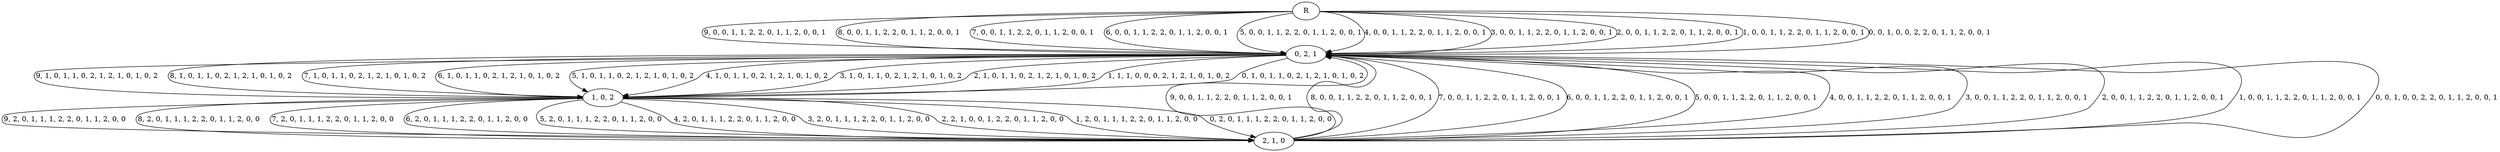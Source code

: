 # I D0 A0 MISS GAME_OVER _V0 _V1 _V2 _V3 _V4 _V5 _V6 _V7 _V8
# _V2 _V5 _V8
digraph "StCSP" {
0 [label="R"];
0 -> 1 [label="9, 0, 0, 1, 1, 2, 2, 0, 1, 1, 2, 0, 0, 1"];
1 [label="0, 2, 1"];
1 -> 2 [label="9, 1, 0, 1, 1, 0, 2, 1, 2, 1, 0, 1, 0, 2"];
2 [label="1, 0, 2"];
2 -> 3 [label="9, 2, 0, 1, 1, 1, 2, 2, 0, 1, 1, 2, 0, 0"];
3 [label="2, 1, 0"];
3 -> 1 [label="9, 0, 0, 1, 1, 2, 2, 0, 1, 1, 2, 0, 0, 1"];
3 -> 1 [label="8, 0, 0, 1, 1, 2, 2, 0, 1, 1, 2, 0, 0, 1"];
3 -> 1 [label="7, 0, 0, 1, 1, 2, 2, 0, 1, 1, 2, 0, 0, 1"];
3 -> 1 [label="6, 0, 0, 1, 1, 2, 2, 0, 1, 1, 2, 0, 0, 1"];
3 -> 1 [label="5, 0, 0, 1, 1, 2, 2, 0, 1, 1, 2, 0, 0, 1"];
3 -> 1 [label="4, 0, 0, 1, 1, 2, 2, 0, 1, 1, 2, 0, 0, 1"];
3 -> 1 [label="3, 0, 0, 1, 1, 2, 2, 0, 1, 1, 2, 0, 0, 1"];
3 -> 1 [label="2, 0, 0, 1, 1, 2, 2, 0, 1, 1, 2, 0, 0, 1"];
3 -> 1 [label="1, 0, 0, 1, 1, 2, 2, 0, 1, 1, 2, 0, 0, 1"];
3 -> 1 [label="0, 0, 1, 0, 0, 2, 2, 0, 1, 1, 2, 0, 0, 1"];
2 -> 3 [label="8, 2, 0, 1, 1, 1, 2, 2, 0, 1, 1, 2, 0, 0"];
2 -> 3 [label="7, 2, 0, 1, 1, 1, 2, 2, 0, 1, 1, 2, 0, 0"];
2 -> 3 [label="6, 2, 0, 1, 1, 1, 2, 2, 0, 1, 1, 2, 0, 0"];
2 -> 3 [label="5, 2, 0, 1, 1, 1, 2, 2, 0, 1, 1, 2, 0, 0"];
2 -> 3 [label="4, 2, 0, 1, 1, 1, 2, 2, 0, 1, 1, 2, 0, 0"];
2 -> 3 [label="3, 2, 0, 1, 1, 1, 2, 2, 0, 1, 1, 2, 0, 0"];
2 -> 3 [label="2, 2, 1, 0, 0, 1, 2, 2, 0, 1, 1, 2, 0, 0"];
2 -> 3 [label="1, 2, 0, 1, 1, 1, 2, 2, 0, 1, 1, 2, 0, 0"];
2 -> 3 [label="0, 2, 0, 1, 1, 1, 2, 2, 0, 1, 1, 2, 0, 0"];
1 -> 2 [label="8, 1, 0, 1, 1, 0, 2, 1, 2, 1, 0, 1, 0, 2"];
1 -> 2 [label="7, 1, 0, 1, 1, 0, 2, 1, 2, 1, 0, 1, 0, 2"];
1 -> 2 [label="6, 1, 0, 1, 1, 0, 2, 1, 2, 1, 0, 1, 0, 2"];
1 -> 2 [label="5, 1, 0, 1, 1, 0, 2, 1, 2, 1, 0, 1, 0, 2"];
1 -> 2 [label="4, 1, 0, 1, 1, 0, 2, 1, 2, 1, 0, 1, 0, 2"];
1 -> 2 [label="3, 1, 0, 1, 1, 0, 2, 1, 2, 1, 0, 1, 0, 2"];
1 -> 2 [label="2, 1, 0, 1, 1, 0, 2, 1, 2, 1, 0, 1, 0, 2"];
1 -> 2 [label="1, 1, 1, 0, 0, 0, 2, 1, 2, 1, 0, 1, 0, 2"];
1 -> 2 [label="0, 1, 0, 1, 1, 0, 2, 1, 2, 1, 0, 1, 0, 2"];
0 -> 1 [label="8, 0, 0, 1, 1, 2, 2, 0, 1, 1, 2, 0, 0, 1"];
0 -> 1 [label="7, 0, 0, 1, 1, 2, 2, 0, 1, 1, 2, 0, 0, 1"];
0 -> 1 [label="6, 0, 0, 1, 1, 2, 2, 0, 1, 1, 2, 0, 0, 1"];
0 -> 1 [label="5, 0, 0, 1, 1, 2, 2, 0, 1, 1, 2, 0, 0, 1"];
0 -> 1 [label="4, 0, 0, 1, 1, 2, 2, 0, 1, 1, 2, 0, 0, 1"];
0 -> 1 [label="3, 0, 0, 1, 1, 2, 2, 0, 1, 1, 2, 0, 0, 1"];
0 -> 1 [label="2, 0, 0, 1, 1, 2, 2, 0, 1, 1, 2, 0, 0, 1"];
0 -> 1 [label="1, 0, 0, 1, 1, 2, 2, 0, 1, 1, 2, 0, 0, 1"];
0 -> 1 [label="0, 0, 1, 0, 0, 2, 2, 0, 1, 1, 2, 0, 0, 1"];
}
